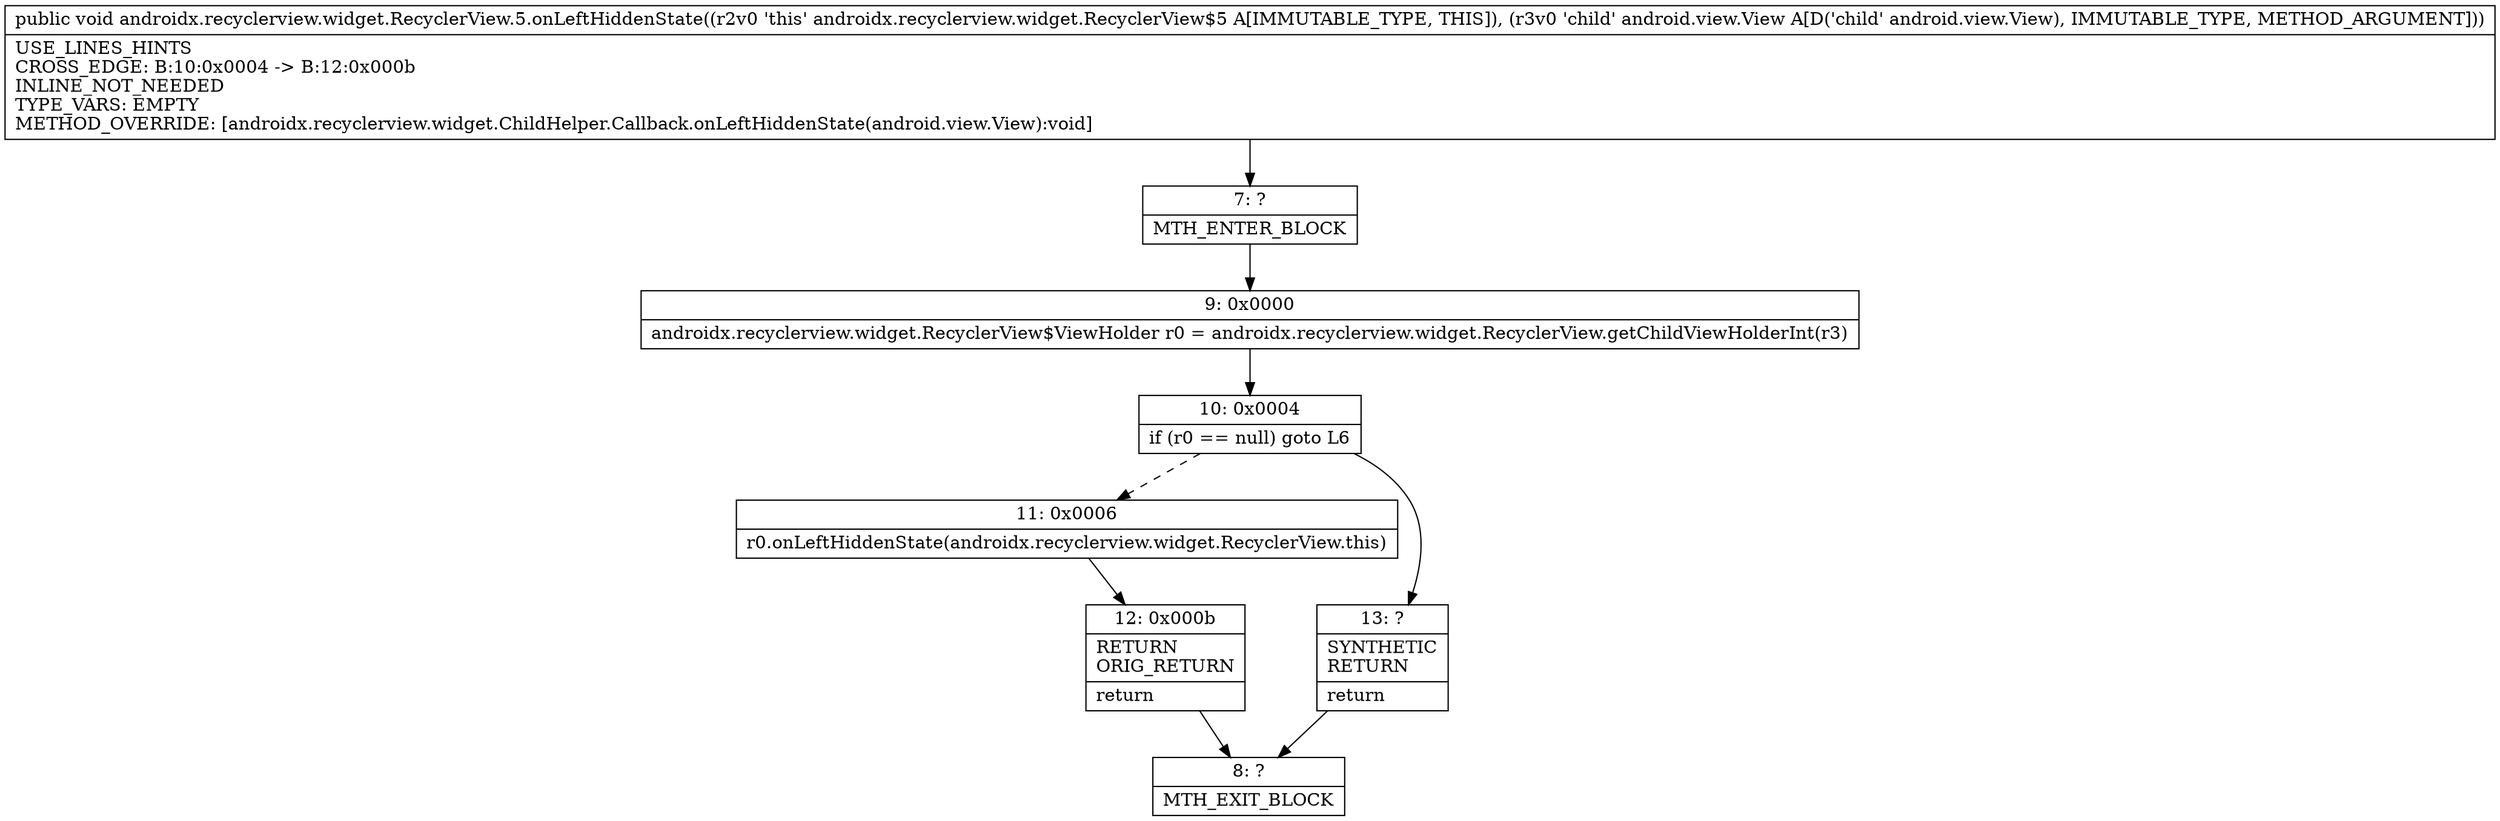 digraph "CFG forandroidx.recyclerview.widget.RecyclerView.5.onLeftHiddenState(Landroid\/view\/View;)V" {
Node_7 [shape=record,label="{7\:\ ?|MTH_ENTER_BLOCK\l}"];
Node_9 [shape=record,label="{9\:\ 0x0000|androidx.recyclerview.widget.RecyclerView$ViewHolder r0 = androidx.recyclerview.widget.RecyclerView.getChildViewHolderInt(r3)\l}"];
Node_10 [shape=record,label="{10\:\ 0x0004|if (r0 == null) goto L6\l}"];
Node_11 [shape=record,label="{11\:\ 0x0006|r0.onLeftHiddenState(androidx.recyclerview.widget.RecyclerView.this)\l}"];
Node_12 [shape=record,label="{12\:\ 0x000b|RETURN\lORIG_RETURN\l|return\l}"];
Node_8 [shape=record,label="{8\:\ ?|MTH_EXIT_BLOCK\l}"];
Node_13 [shape=record,label="{13\:\ ?|SYNTHETIC\lRETURN\l|return\l}"];
MethodNode[shape=record,label="{public void androidx.recyclerview.widget.RecyclerView.5.onLeftHiddenState((r2v0 'this' androidx.recyclerview.widget.RecyclerView$5 A[IMMUTABLE_TYPE, THIS]), (r3v0 'child' android.view.View A[D('child' android.view.View), IMMUTABLE_TYPE, METHOD_ARGUMENT]))  | USE_LINES_HINTS\lCROSS_EDGE: B:10:0x0004 \-\> B:12:0x000b\lINLINE_NOT_NEEDED\lTYPE_VARS: EMPTY\lMETHOD_OVERRIDE: [androidx.recyclerview.widget.ChildHelper.Callback.onLeftHiddenState(android.view.View):void]\l}"];
MethodNode -> Node_7;Node_7 -> Node_9;
Node_9 -> Node_10;
Node_10 -> Node_11[style=dashed];
Node_10 -> Node_13;
Node_11 -> Node_12;
Node_12 -> Node_8;
Node_13 -> Node_8;
}

